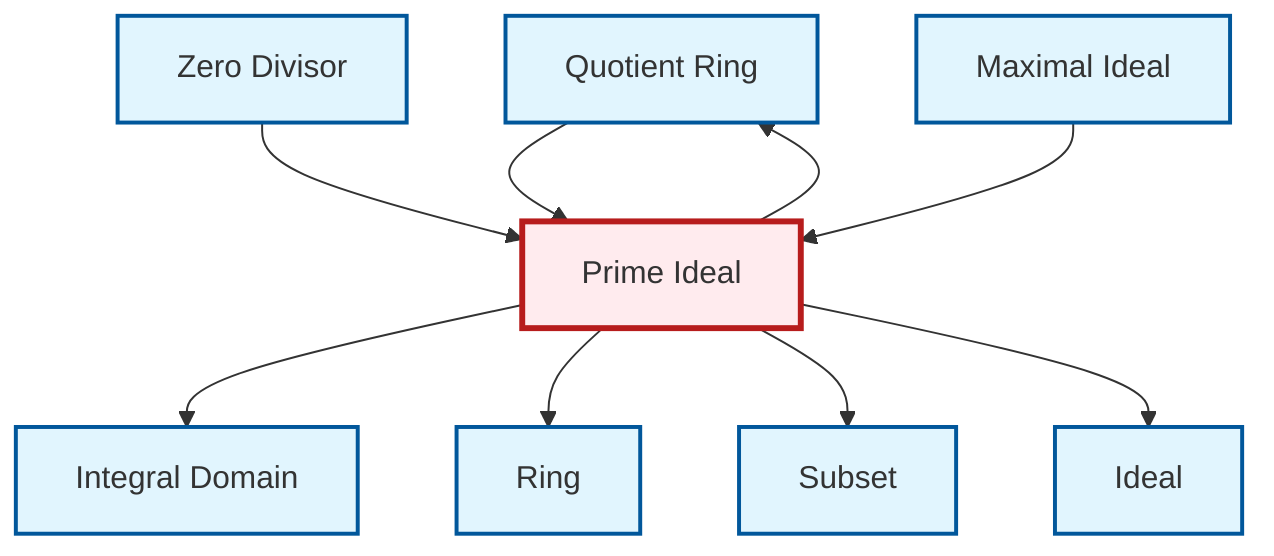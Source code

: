 graph TD
    classDef definition fill:#e1f5fe,stroke:#01579b,stroke-width:2px
    classDef theorem fill:#f3e5f5,stroke:#4a148c,stroke-width:2px
    classDef axiom fill:#fff3e0,stroke:#e65100,stroke-width:2px
    classDef example fill:#e8f5e9,stroke:#1b5e20,stroke-width:2px
    classDef current fill:#ffebee,stroke:#b71c1c,stroke-width:3px
    def-ring["Ring"]:::definition
    def-quotient-ring["Quotient Ring"]:::definition
    def-zero-divisor["Zero Divisor"]:::definition
    def-integral-domain["Integral Domain"]:::definition
    def-subset["Subset"]:::definition
    def-ideal["Ideal"]:::definition
    def-maximal-ideal["Maximal Ideal"]:::definition
    def-prime-ideal["Prime Ideal"]:::definition
    def-quotient-ring --> def-prime-ideal
    def-zero-divisor --> def-prime-ideal
    def-prime-ideal --> def-integral-domain
    def-prime-ideal --> def-ring
    def-prime-ideal --> def-subset
    def-prime-ideal --> def-quotient-ring
    def-prime-ideal --> def-ideal
    def-maximal-ideal --> def-prime-ideal
    class def-prime-ideal current